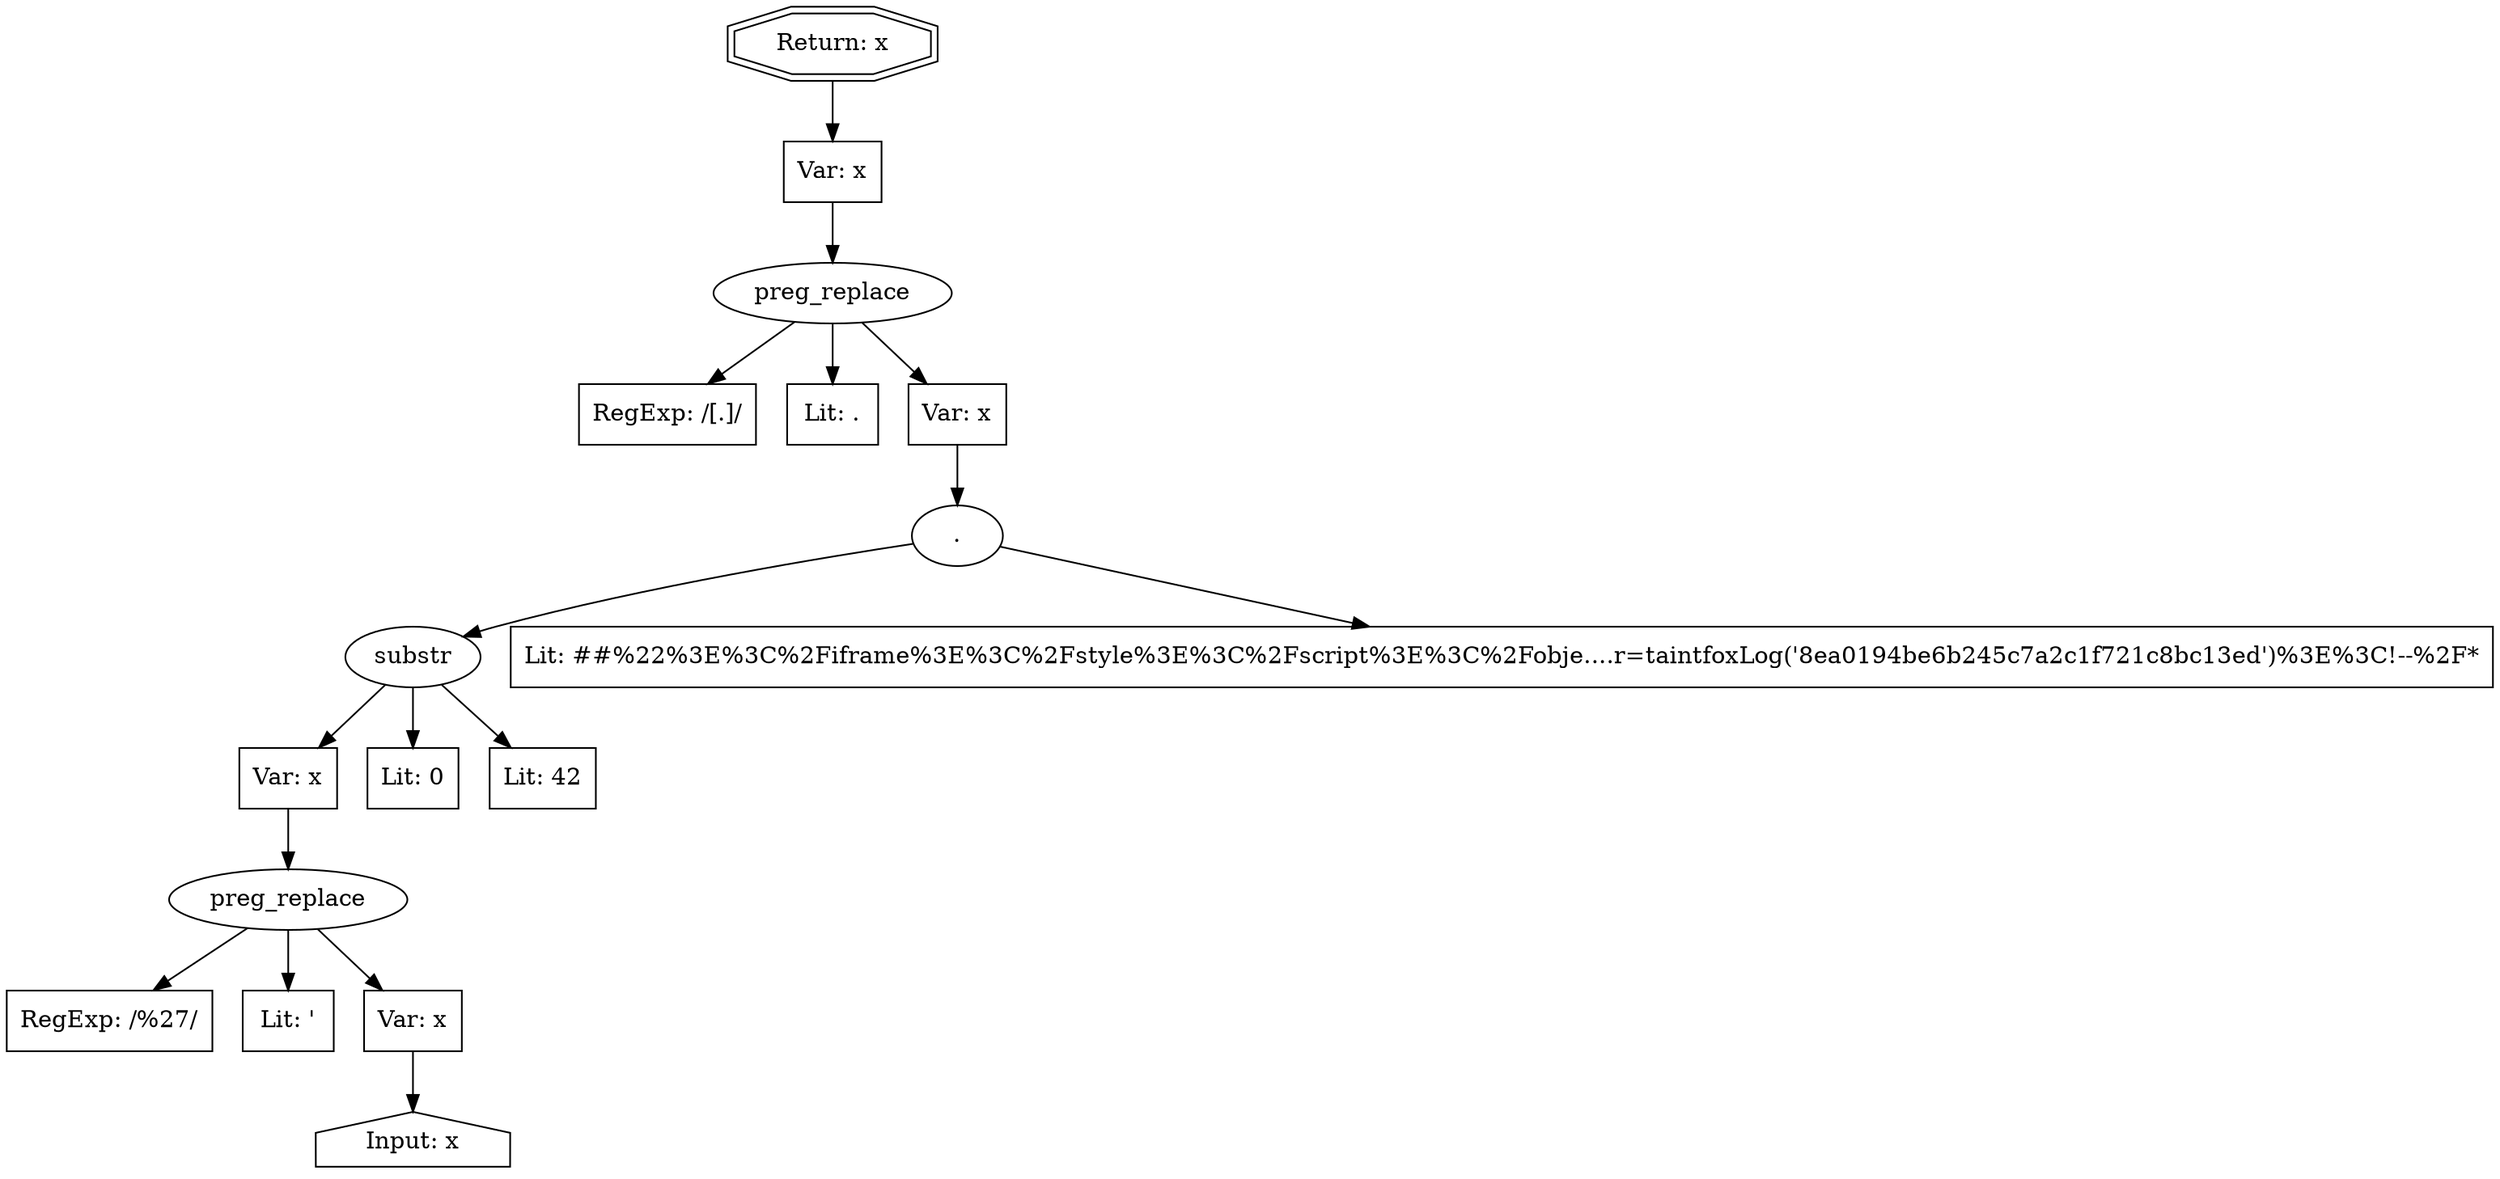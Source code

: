 // Finding: 2e469dc2-4183-47ef-adc1-667f511c10ed
// Finding.url: https://www.example217.com/domain-reviews/##%22%3E%3C%2Fiframe%3E%3C%2Fstyle%3E%3C%2Fscript%3E%3C%2Fobject%3E%3C%2Fembed%3E%3C%2Ftextarea%3E%3Cimg%20src=x%20onerror=taintfoxLog('8ea0194be6b245c7a2c1f721c8bc13ed')%3E%3C!--%2F*
// Finding.parentloc: https://www.example217.com/domain-reviews/##%22%3E%3C%2Fiframe%3E%3C%2Fstyle%3E%3C%2Fscript%3E%3C%2Fobject%3E%3C%2Fembed%3E%3C%2Ftextarea%3E%3Cimg%20src=x%20onerror=taintfoxLog('8ea0194be6b245c7a2c1f721c8bc13ed')%3E%3C!--%2F*
// Finding.domain: www.example217.com
// Finding.base_domain: example217.com
// Finding.source: location.href
// Finding.sink: innerHTML
// Sanitizer.score: 24
// Sanitizer.name: <synthetic>
// Sanitizer.location: example18.com
// Finding.begin: 141
// Finding.end: 144
// Finding.original_uuid: 95ad6618-d5ad-4e15-9b13-c198e8cf7163
// Finding.TwentyFiveMillionFlowsId: -218840502
// Finding.script: https://cdn.example218.com/endurance/donotsell/assets/js/donotsell.min.js
// Finding.line: 1
// Exploit.uuid: 8ea0194b-e6b2-45c7-a2c1-f721c8bc13ed
// Exploit.success: false
// Exploit.status: validated
// Exploit.method: C
// Exploit.type: html
// Exploit.token: attribute
// Exploit.content: src
// Exploit.quote_type: "
// Exploit.tag: iframe
// Exploit.break_out: #"></iframe></style></script></object></embed></textarea><img src=x onerror=
// Exploit.break_in: ><!--/*
// Exploit.payload: #"></iframe></style></script></object></embed></textarea><img src=x onerror=taintfoxLog(1)><!--/*
// Exploit.begin_taint_url: 0
// Exploit.end_taint_url: 42
// Exploit.replace_begin_url: 42
// Exploit.replace_end_url: 42
// Exploit.replace_begin_param: 314
// Exploit.replace_end_param: 314
// Issues.LargestEncodeAttrStringChain: 0
// Issues.LargestTextFragmentEncodeChainLength: 0
// Issues.HasApproximation: false
// Issues.HasMissingImplementation: false
// Issues.HasInfiniteRegexWithFunctionReplacer: false
// Issues.MergedSplitAndJoins: true
// Issues.HasUrlInRhsOfReplace: false
// Issues.HasUrlInLhsOfReplace: false
// Issues.HasCookieValueInLhsOfreplace: false
// Issues.HasCookieValueInRhsOfreplace: false
// Issues.HasCookieValueInMatchPattern: false
// Issues.HasCookieValueInExecPattern: false
// Issues.RemovedLRConcats: false
// Issues.RemovedReplaceArtifacts: false
// Issues.HasUrlInMatchPattern: false
// Issues.HasUrlInExecPattern: false
// Issues.RemovedNOPreplaces: false
// Issues.Known_sanitizer: false
// DepGraph.hash: 1415941057
// DepGraph.sanitizer_hash: 295381731
// Merged split and join statements 
digraph cfg {
n0 [shape=house, label="Input: x"];
n1 [shape=ellipse, label="preg_replace"];
n2 [shape=box, label="RegExp: /%27/"];
n3 [shape=box, label="Lit: '"];
n4 [shape=box, label="Var: x"];
n5 [shape=ellipse, label="substr"];
n6 [shape=box, label="Var: x"];
n7 [shape=box, label="Lit: 0"];
n8 [shape=box, label="Lit: 42"];
n9 [shape=ellipse, label="."];
n10 [shape=box, label="Lit: ##%22%3E%3C%2Fiframe%3E%3C%2Fstyle%3E%3C%2Fscript%3E%3C%2Fobje....r=taintfoxLog('8ea0194be6b245c7a2c1f721c8bc13ed')%3E%3C!--%2F*"];
n11 [shape=ellipse, label="preg_replace"];
n12 [shape=box, label="RegExp: /[.]/"];
n13 [shape=box, label="Lit: ."];
n14 [shape=box, label="Var: x"];
n15 [shape=box, label="Var: x"];
n16 [shape=doubleoctagon, label="Return: x"];
n4 -> n0;
n1 -> n2;
n1 -> n3;
n1 -> n4;
n6 -> n1;
n5 -> n6;
n5 -> n7;
n5 -> n8;
n9 -> n5;
n9 -> n10;
n14 -> n9;
n11 -> n12;
n11 -> n13;
n11 -> n14;
n15 -> n11;
n16 -> n15;
}